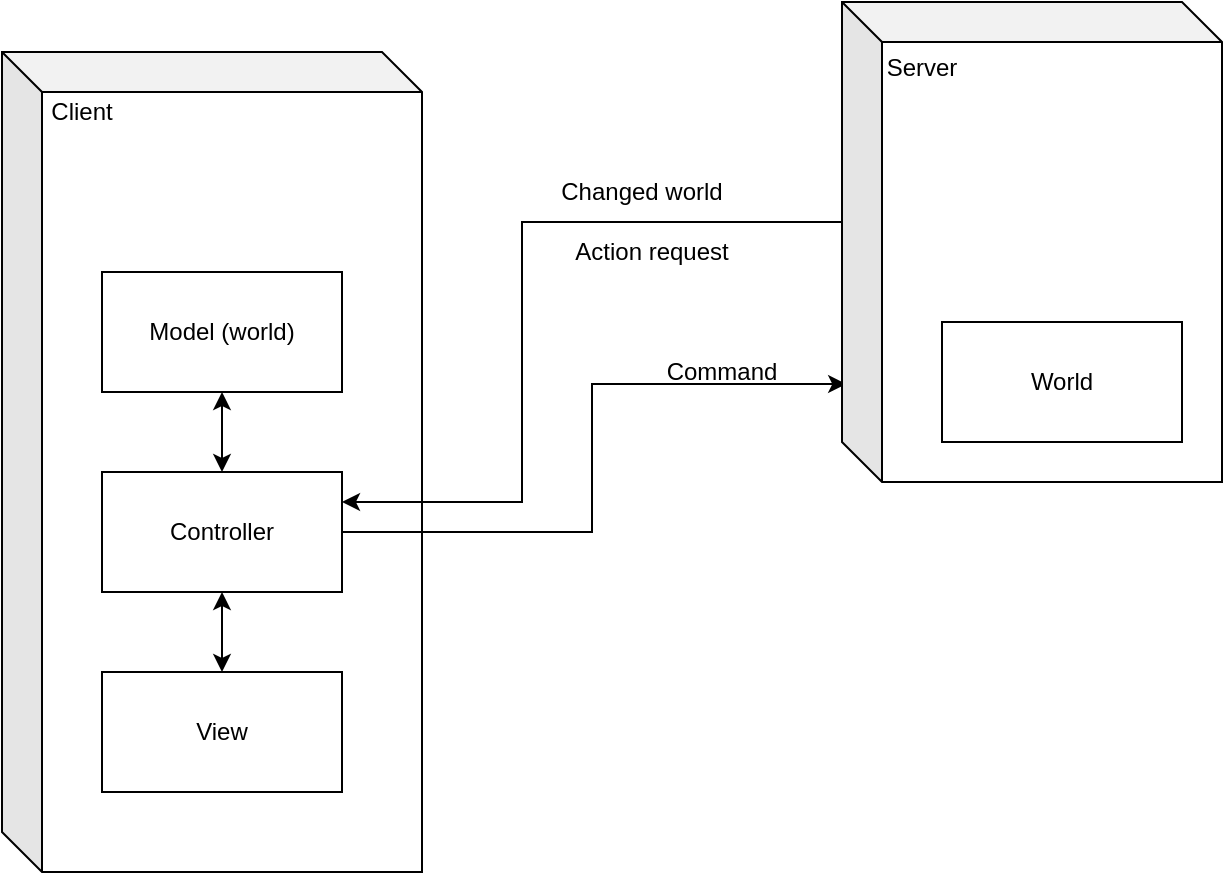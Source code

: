 <mxfile version="14.5.7" type="device"><diagram id="ail9SzUIQ4AlHhC8lzDg" name="Page-1"><mxGraphModel dx="1418" dy="796" grid="1" gridSize="10" guides="1" tooltips="1" connect="1" arrows="1" fold="1" page="1" pageScale="1" pageWidth="850" pageHeight="1100" math="0" shadow="0"><root><mxCell id="0"/><mxCell id="1" parent="0"/><mxCell id="lI7wlQCobnikBSy05n2C-6" value="" style="shape=cube;whiteSpace=wrap;html=1;boundedLbl=1;backgroundOutline=1;darkOpacity=0.05;darkOpacity2=0.1;shadow=0;" vertex="1" parent="1"><mxGeometry x="120" y="280" width="210" height="410" as="geometry"/></mxCell><mxCell id="lI7wlQCobnikBSy05n2C-3" value="View" style="rounded=0;whiteSpace=wrap;html=1;" vertex="1" parent="1"><mxGeometry x="170" y="590" width="120" height="60" as="geometry"/></mxCell><mxCell id="lI7wlQCobnikBSy05n2C-43" style="edgeStyle=orthogonalEdgeStyle;rounded=0;orthogonalLoop=1;jettySize=auto;html=1;exitX=1;exitY=0.5;exitDx=0;exitDy=0;startArrow=none;startFill=0;entryX=0.011;entryY=0.796;entryDx=0;entryDy=0;entryPerimeter=0;" edge="1" parent="1" source="lI7wlQCobnikBSy05n2C-4" target="lI7wlQCobnikBSy05n2C-7"><mxGeometry relative="1" as="geometry"/></mxCell><mxCell id="lI7wlQCobnikBSy05n2C-4" value="Controller" style="rounded=0;whiteSpace=wrap;html=1;" vertex="1" parent="1"><mxGeometry x="170" y="490" width="120" height="60" as="geometry"/></mxCell><mxCell id="lI7wlQCobnikBSy05n2C-5" value="Model (world)" style="rounded=0;whiteSpace=wrap;html=1;" vertex="1" parent="1"><mxGeometry x="170" y="390" width="120" height="60" as="geometry"/></mxCell><mxCell id="lI7wlQCobnikBSy05n2C-45" style="edgeStyle=orthogonalEdgeStyle;rounded=0;orthogonalLoop=1;jettySize=auto;html=1;exitX=0;exitY=0;exitDx=0;exitDy=110;exitPerimeter=0;startArrow=none;startFill=0;entryX=1;entryY=0.25;entryDx=0;entryDy=0;" edge="1" parent="1" source="lI7wlQCobnikBSy05n2C-7" target="lI7wlQCobnikBSy05n2C-4"><mxGeometry relative="1" as="geometry"><Array as="points"><mxPoint x="380" y="365"/><mxPoint x="380" y="505"/></Array></mxGeometry></mxCell><mxCell id="lI7wlQCobnikBSy05n2C-7" value="" style="shape=cube;whiteSpace=wrap;html=1;boundedLbl=1;backgroundOutline=1;darkOpacity=0.05;darkOpacity2=0.1;size=20;" vertex="1" parent="1"><mxGeometry x="540" y="255" width="190" height="240" as="geometry"/></mxCell><mxCell id="lI7wlQCobnikBSy05n2C-14" value="World" style="rounded=0;whiteSpace=wrap;html=1;" vertex="1" parent="1"><mxGeometry x="590" y="415" width="120" height="60" as="geometry"/></mxCell><mxCell id="lI7wlQCobnikBSy05n2C-25" value="" style="endArrow=classic;startArrow=classic;html=1;exitX=0.5;exitY=0;exitDx=0;exitDy=0;entryX=0.5;entryY=1;entryDx=0;entryDy=0;" edge="1" parent="1" source="lI7wlQCobnikBSy05n2C-4" target="lI7wlQCobnikBSy05n2C-5"><mxGeometry width="50" height="50" relative="1" as="geometry"><mxPoint x="240" y="400" as="sourcePoint"/><mxPoint x="240" y="359" as="targetPoint"/><Array as="points"><mxPoint x="230" y="470"/></Array></mxGeometry></mxCell><mxCell id="lI7wlQCobnikBSy05n2C-26" value="" style="endArrow=classic;startArrow=classic;html=1;exitX=0.5;exitY=0;exitDx=0;exitDy=0;entryX=0.5;entryY=1;entryDx=0;entryDy=0;" edge="1" parent="1" source="lI7wlQCobnikBSy05n2C-3" target="lI7wlQCobnikBSy05n2C-4"><mxGeometry width="50" height="50" relative="1" as="geometry"><mxPoint x="250" y="410" as="sourcePoint"/><mxPoint x="250" y="369" as="targetPoint"/></mxGeometry></mxCell><mxCell id="lI7wlQCobnikBSy05n2C-39" value="Client" style="text;html=1;strokeColor=none;fillColor=none;align=center;verticalAlign=middle;whiteSpace=wrap;rounded=0;shadow=0;" vertex="1" parent="1"><mxGeometry x="140" y="300" width="40" height="20" as="geometry"/></mxCell><mxCell id="lI7wlQCobnikBSy05n2C-40" value="&lt;div&gt;Server&lt;/div&gt;&lt;div&gt;&lt;br&gt;&lt;/div&gt;" style="text;html=1;strokeColor=none;fillColor=none;align=center;verticalAlign=middle;whiteSpace=wrap;rounded=0;shadow=0;" vertex="1" parent="1"><mxGeometry x="560" y="285" width="40" height="20" as="geometry"/></mxCell><mxCell id="lI7wlQCobnikBSy05n2C-44" value="Command" style="text;html=1;strokeColor=none;fillColor=none;align=center;verticalAlign=middle;whiteSpace=wrap;rounded=0;shadow=0;" vertex="1" parent="1"><mxGeometry x="460" y="430" width="40" height="20" as="geometry"/></mxCell><mxCell id="lI7wlQCobnikBSy05n2C-46" value="&lt;div&gt;Changed world&lt;/div&gt;" style="text;html=1;strokeColor=none;fillColor=none;align=center;verticalAlign=middle;whiteSpace=wrap;rounded=0;shadow=0;" vertex="1" parent="1"><mxGeometry x="390" y="340" width="100" height="20" as="geometry"/></mxCell><mxCell id="lI7wlQCobnikBSy05n2C-47" value="Action request" style="text;html=1;strokeColor=none;fillColor=none;align=center;verticalAlign=middle;whiteSpace=wrap;rounded=0;shadow=0;" vertex="1" parent="1"><mxGeometry x="400" y="370" width="90" height="20" as="geometry"/></mxCell></root></mxGraphModel></diagram></mxfile>